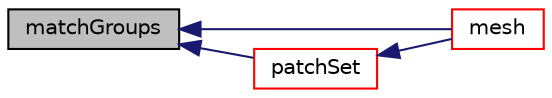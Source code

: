 digraph "matchGroups"
{
  bgcolor="transparent";
  edge [fontname="Helvetica",fontsize="10",labelfontname="Helvetica",labelfontsize="10"];
  node [fontname="Helvetica",fontsize="10",shape=record];
  rankdir="LR";
  Node1 [label="matchGroups",height=0.2,width=0.4,color="black", fillcolor="grey75", style="filled", fontcolor="black"];
  Node1 -> Node2 [dir="back",color="midnightblue",fontsize="10",style="solid",fontname="Helvetica"];
  Node2 [label="mesh",height=0.2,width=0.4,color="red",URL="$a01911.html#aa51573bc757d5d5bb058db0464886447",tooltip="Return the mesh reference. "];
  Node1 -> Node3 [dir="back",color="midnightblue",fontsize="10",style="solid",fontname="Helvetica"];
  Node3 [label="patchSet",height=0.2,width=0.4,color="red",URL="$a01911.html#aaab6315ef003537187584006f4c14d30",tooltip="Return the set of patch IDs corresponding to the given names. "];
  Node3 -> Node2 [dir="back",color="midnightblue",fontsize="10",style="solid",fontname="Helvetica"];
}
